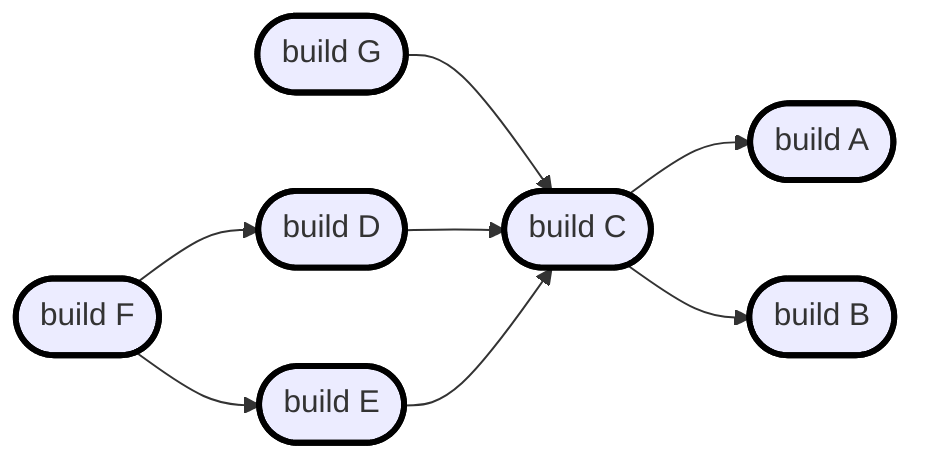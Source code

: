 flowchart LR
classDef forced stroke:red,stroke-width:3px
classDef required stroke:orange,stroke-width:3px
classDef selected stroke:black,stroke-width:3px
F:build(["build F"])
G:build(["build G"])
F:build --> D:build
F:build --> E:build
class F:build selected
G:build --> C:build
class G:build selected
D:build(["build D"])
E:build(["build E"])
D:build --> C:build
class D:build selected
E:build --> C:build
class E:build selected
C:build(["build C"])
C:build --> A:build
C:build --> B:build
class C:build selected
A:build(["build A"])
B:build(["build B"])
class A:build selected
class B:build selected